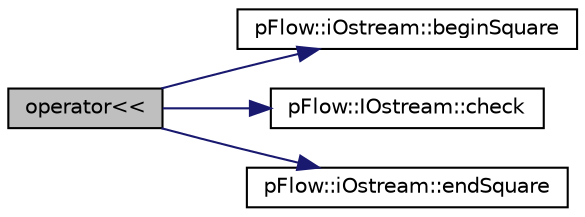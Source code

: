 digraph "operator&lt;&lt;"
{
 // LATEX_PDF_SIZE
  edge [fontname="Helvetica",fontsize="10",labelfontname="Helvetica",labelfontsize="10"];
  node [fontname="Helvetica",fontsize="10",shape=record];
  rankdir="LR";
  Node1 [label="operator\<\<",height=0.2,width=0.4,color="black", fillcolor="grey75", style="filled", fontcolor="black",tooltip=" "];
  Node1 -> Node2 [color="midnightblue",fontsize="10",style="solid",fontname="Helvetica"];
  Node2 [label="pFlow::iOstream::beginSquare",height=0.2,width=0.4,color="black", fillcolor="white", style="filled",URL="$classpFlow_1_1iOstream.html#a05e38ce82900bb8c51d86ae214898e2d",tooltip="Write begin list \"[\"."];
  Node1 -> Node3 [color="midnightblue",fontsize="10",style="solid",fontname="Helvetica"];
  Node3 [label="pFlow::IOstream::check",height=0.2,width=0.4,color="black", fillcolor="white", style="filled",URL="$classpFlow_1_1IOstream.html#a367eb3425fc4e8270e2aa961df8ac8a5",tooltip="Check IOstream status for given operation."];
  Node1 -> Node4 [color="midnightblue",fontsize="10",style="solid",fontname="Helvetica"];
  Node4 [label="pFlow::iOstream::endSquare",height=0.2,width=0.4,color="black", fillcolor="white", style="filled",URL="$classpFlow_1_1iOstream.html#a63bdc1079581492459ced30d6e523d17",tooltip="Write end list \"]\"."];
}
